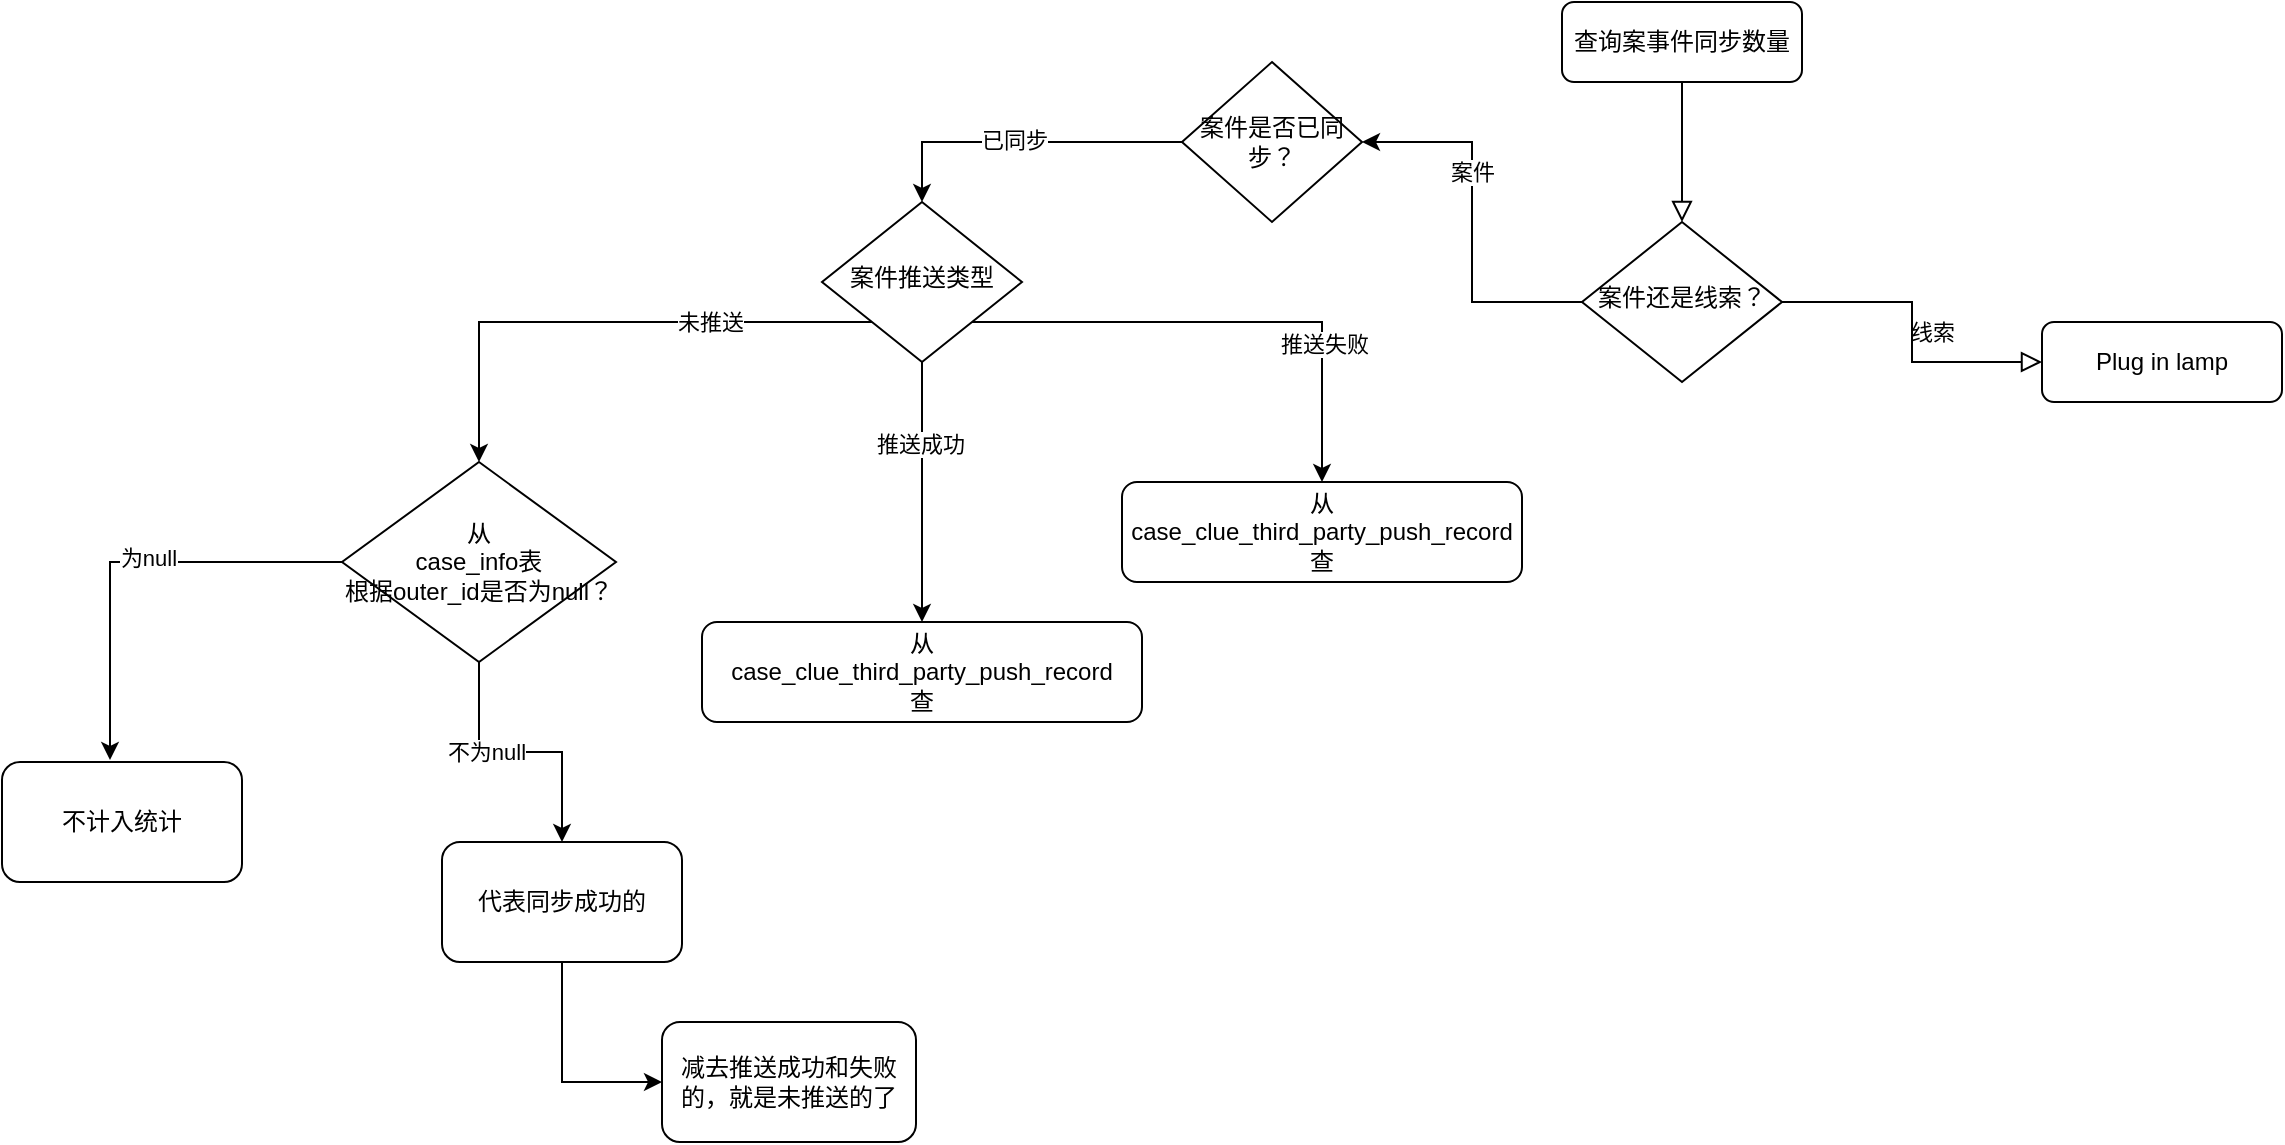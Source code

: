 <mxfile version="14.9.5" type="github">
  <diagram id="C5RBs43oDa-KdzZeNtuy" name="Page-1">
    <mxGraphModel dx="2249" dy="762" grid="1" gridSize="10" guides="1" tooltips="1" connect="1" arrows="1" fold="1" page="1" pageScale="1" pageWidth="827" pageHeight="1169" math="0" shadow="0">
      <root>
        <mxCell id="WIyWlLk6GJQsqaUBKTNV-0" />
        <mxCell id="WIyWlLk6GJQsqaUBKTNV-1" parent="WIyWlLk6GJQsqaUBKTNV-0" />
        <mxCell id="WIyWlLk6GJQsqaUBKTNV-2" value="" style="rounded=0;html=1;jettySize=auto;orthogonalLoop=1;fontSize=11;endArrow=block;endFill=0;endSize=8;strokeWidth=1;shadow=0;labelBackgroundColor=none;edgeStyle=orthogonalEdgeStyle;" parent="WIyWlLk6GJQsqaUBKTNV-1" source="WIyWlLk6GJQsqaUBKTNV-3" target="WIyWlLk6GJQsqaUBKTNV-6" edge="1">
          <mxGeometry relative="1" as="geometry" />
        </mxCell>
        <mxCell id="WIyWlLk6GJQsqaUBKTNV-3" value="查询案事件同步数量" style="rounded=1;whiteSpace=wrap;html=1;fontSize=12;glass=0;strokeWidth=1;shadow=0;" parent="WIyWlLk6GJQsqaUBKTNV-1" vertex="1">
          <mxGeometry x="260" y="10" width="120" height="40" as="geometry" />
        </mxCell>
        <mxCell id="WIyWlLk6GJQsqaUBKTNV-5" value="线索" style="edgeStyle=orthogonalEdgeStyle;rounded=0;html=1;jettySize=auto;orthogonalLoop=1;fontSize=11;endArrow=block;endFill=0;endSize=8;strokeWidth=1;shadow=0;labelBackgroundColor=none;" parent="WIyWlLk6GJQsqaUBKTNV-1" source="WIyWlLk6GJQsqaUBKTNV-6" target="WIyWlLk6GJQsqaUBKTNV-7" edge="1">
          <mxGeometry y="10" relative="1" as="geometry">
            <mxPoint as="offset" />
          </mxGeometry>
        </mxCell>
        <mxCell id="qc2n6iSiD8gnYv0eB-iO-3" style="edgeStyle=orthogonalEdgeStyle;rounded=0;orthogonalLoop=1;jettySize=auto;html=1;entryX=1;entryY=0.5;entryDx=0;entryDy=0;" edge="1" parent="WIyWlLk6GJQsqaUBKTNV-1" source="WIyWlLk6GJQsqaUBKTNV-6" target="qc2n6iSiD8gnYv0eB-iO-16">
          <mxGeometry relative="1" as="geometry">
            <mxPoint x="90" y="220" as="targetPoint" />
          </mxGeometry>
        </mxCell>
        <mxCell id="qc2n6iSiD8gnYv0eB-iO-4" value="案件" style="edgeLabel;html=1;align=center;verticalAlign=middle;resizable=0;points=[];" vertex="1" connectable="0" parent="qc2n6iSiD8gnYv0eB-iO-3">
          <mxGeometry x="0.271" relative="1" as="geometry">
            <mxPoint as="offset" />
          </mxGeometry>
        </mxCell>
        <mxCell id="WIyWlLk6GJQsqaUBKTNV-6" value="案件还是线索？" style="rhombus;whiteSpace=wrap;html=1;shadow=0;fontFamily=Helvetica;fontSize=12;align=center;strokeWidth=1;spacing=6;spacingTop=-4;" parent="WIyWlLk6GJQsqaUBKTNV-1" vertex="1">
          <mxGeometry x="270" y="120" width="100" height="80" as="geometry" />
        </mxCell>
        <mxCell id="WIyWlLk6GJQsqaUBKTNV-7" value="Plug in lamp" style="rounded=1;whiteSpace=wrap;html=1;fontSize=12;glass=0;strokeWidth=1;shadow=0;" parent="WIyWlLk6GJQsqaUBKTNV-1" vertex="1">
          <mxGeometry x="500" y="170" width="120" height="40" as="geometry" />
        </mxCell>
        <mxCell id="qc2n6iSiD8gnYv0eB-iO-6" style="edgeStyle=orthogonalEdgeStyle;rounded=0;orthogonalLoop=1;jettySize=auto;html=1;exitX=0;exitY=1;exitDx=0;exitDy=0;entryX=0.5;entryY=0;entryDx=0;entryDy=0;" edge="1" parent="WIyWlLk6GJQsqaUBKTNV-1" source="WIyWlLk6GJQsqaUBKTNV-10" target="qc2n6iSiD8gnYv0eB-iO-19">
          <mxGeometry relative="1" as="geometry">
            <mxPoint x="-330" y="320" as="targetPoint" />
          </mxGeometry>
        </mxCell>
        <mxCell id="qc2n6iSiD8gnYv0eB-iO-7" value="未推送" style="edgeLabel;html=1;align=center;verticalAlign=middle;resizable=0;points=[];" vertex="1" connectable="0" parent="qc2n6iSiD8gnYv0eB-iO-6">
          <mxGeometry x="-0.388" relative="1" as="geometry">
            <mxPoint as="offset" />
          </mxGeometry>
        </mxCell>
        <mxCell id="qc2n6iSiD8gnYv0eB-iO-8" style="edgeStyle=orthogonalEdgeStyle;rounded=0;orthogonalLoop=1;jettySize=auto;html=1;" edge="1" parent="WIyWlLk6GJQsqaUBKTNV-1" source="WIyWlLk6GJQsqaUBKTNV-10" target="WIyWlLk6GJQsqaUBKTNV-11">
          <mxGeometry relative="1" as="geometry" />
        </mxCell>
        <mxCell id="qc2n6iSiD8gnYv0eB-iO-9" value="推送成功" style="edgeLabel;html=1;align=center;verticalAlign=middle;resizable=0;points=[];" vertex="1" connectable="0" parent="qc2n6iSiD8gnYv0eB-iO-8">
          <mxGeometry x="-0.379" y="-1" relative="1" as="geometry">
            <mxPoint as="offset" />
          </mxGeometry>
        </mxCell>
        <mxCell id="qc2n6iSiD8gnYv0eB-iO-12" style="edgeStyle=orthogonalEdgeStyle;rounded=0;orthogonalLoop=1;jettySize=auto;html=1;exitX=1;exitY=1;exitDx=0;exitDy=0;entryX=0.5;entryY=0;entryDx=0;entryDy=0;" edge="1" parent="WIyWlLk6GJQsqaUBKTNV-1" source="WIyWlLk6GJQsqaUBKTNV-10" target="qc2n6iSiD8gnYv0eB-iO-11">
          <mxGeometry relative="1" as="geometry" />
        </mxCell>
        <mxCell id="qc2n6iSiD8gnYv0eB-iO-13" value="推送失败" style="edgeLabel;html=1;align=center;verticalAlign=middle;resizable=0;points=[];" vertex="1" connectable="0" parent="qc2n6iSiD8gnYv0eB-iO-12">
          <mxGeometry x="0.453" y="1" relative="1" as="geometry">
            <mxPoint as="offset" />
          </mxGeometry>
        </mxCell>
        <mxCell id="WIyWlLk6GJQsqaUBKTNV-10" value="案件推送类型" style="rhombus;whiteSpace=wrap;html=1;shadow=0;fontFamily=Helvetica;fontSize=12;align=center;strokeWidth=1;spacing=6;spacingTop=-4;" parent="WIyWlLk6GJQsqaUBKTNV-1" vertex="1">
          <mxGeometry x="-110" y="110" width="100" height="80" as="geometry" />
        </mxCell>
        <mxCell id="WIyWlLk6GJQsqaUBKTNV-11" value="从&lt;br&gt;case_clue_third_party_push_record&lt;br&gt;查" style="rounded=1;whiteSpace=wrap;html=1;fontSize=12;glass=0;strokeWidth=1;shadow=0;" parent="WIyWlLk6GJQsqaUBKTNV-1" vertex="1">
          <mxGeometry x="-170" y="320" width="220" height="50" as="geometry" />
        </mxCell>
        <mxCell id="qc2n6iSiD8gnYv0eB-iO-11" value="从&lt;br&gt;case_clue_third_party_push_record&lt;br&gt;查" style="rounded=1;whiteSpace=wrap;html=1;" vertex="1" parent="WIyWlLk6GJQsqaUBKTNV-1">
          <mxGeometry x="40" y="250" width="200" height="50" as="geometry" />
        </mxCell>
        <mxCell id="qc2n6iSiD8gnYv0eB-iO-17" style="edgeStyle=orthogonalEdgeStyle;rounded=0;orthogonalLoop=1;jettySize=auto;html=1;entryX=0.5;entryY=0;entryDx=0;entryDy=0;" edge="1" parent="WIyWlLk6GJQsqaUBKTNV-1" source="qc2n6iSiD8gnYv0eB-iO-16" target="WIyWlLk6GJQsqaUBKTNV-10">
          <mxGeometry relative="1" as="geometry" />
        </mxCell>
        <mxCell id="qc2n6iSiD8gnYv0eB-iO-18" value="已同步" style="edgeLabel;html=1;align=center;verticalAlign=middle;resizable=0;points=[];" vertex="1" connectable="0" parent="qc2n6iSiD8gnYv0eB-iO-17">
          <mxGeometry x="0.05" y="-1" relative="1" as="geometry">
            <mxPoint as="offset" />
          </mxGeometry>
        </mxCell>
        <mxCell id="qc2n6iSiD8gnYv0eB-iO-16" value="案件是否已同步？" style="rhombus;whiteSpace=wrap;html=1;" vertex="1" parent="WIyWlLk6GJQsqaUBKTNV-1">
          <mxGeometry x="70" y="40" width="90" height="80" as="geometry" />
        </mxCell>
        <mxCell id="qc2n6iSiD8gnYv0eB-iO-21" style="edgeStyle=orthogonalEdgeStyle;rounded=0;orthogonalLoop=1;jettySize=auto;html=1;entryX=0.45;entryY=-0.017;entryDx=0;entryDy=0;entryPerimeter=0;" edge="1" parent="WIyWlLk6GJQsqaUBKTNV-1" source="qc2n6iSiD8gnYv0eB-iO-19" target="qc2n6iSiD8gnYv0eB-iO-20">
          <mxGeometry relative="1" as="geometry" />
        </mxCell>
        <mxCell id="qc2n6iSiD8gnYv0eB-iO-24" value="为null" style="edgeLabel;html=1;align=center;verticalAlign=middle;resizable=0;points=[];" vertex="1" connectable="0" parent="qc2n6iSiD8gnYv0eB-iO-21">
          <mxGeometry x="-0.092" y="-2" relative="1" as="geometry">
            <mxPoint as="offset" />
          </mxGeometry>
        </mxCell>
        <mxCell id="qc2n6iSiD8gnYv0eB-iO-23" style="edgeStyle=orthogonalEdgeStyle;rounded=0;orthogonalLoop=1;jettySize=auto;html=1;entryX=0.5;entryY=0;entryDx=0;entryDy=0;" edge="1" parent="WIyWlLk6GJQsqaUBKTNV-1" source="qc2n6iSiD8gnYv0eB-iO-19" target="qc2n6iSiD8gnYv0eB-iO-22">
          <mxGeometry relative="1" as="geometry" />
        </mxCell>
        <mxCell id="qc2n6iSiD8gnYv0eB-iO-25" value="不为null" style="edgeLabel;html=1;align=center;verticalAlign=middle;resizable=0;points=[];" vertex="1" connectable="0" parent="qc2n6iSiD8gnYv0eB-iO-23">
          <mxGeometry x="-0.32" y="3" relative="1" as="geometry">
            <mxPoint as="offset" />
          </mxGeometry>
        </mxCell>
        <mxCell id="qc2n6iSiD8gnYv0eB-iO-19" value="&lt;span&gt;从&lt;/span&gt;&lt;br&gt;&lt;span&gt;case_info表&lt;/span&gt;&lt;br&gt;&lt;span&gt;根据outer_id是否为null？&lt;/span&gt;" style="rhombus;whiteSpace=wrap;html=1;" vertex="1" parent="WIyWlLk6GJQsqaUBKTNV-1">
          <mxGeometry x="-350" y="240" width="137" height="100" as="geometry" />
        </mxCell>
        <mxCell id="qc2n6iSiD8gnYv0eB-iO-20" value="不计入统计" style="rounded=1;whiteSpace=wrap;html=1;" vertex="1" parent="WIyWlLk6GJQsqaUBKTNV-1">
          <mxGeometry x="-520" y="390" width="120" height="60" as="geometry" />
        </mxCell>
        <mxCell id="qc2n6iSiD8gnYv0eB-iO-27" style="edgeStyle=orthogonalEdgeStyle;rounded=0;orthogonalLoop=1;jettySize=auto;html=1;entryX=0;entryY=0.5;entryDx=0;entryDy=0;" edge="1" parent="WIyWlLk6GJQsqaUBKTNV-1" source="qc2n6iSiD8gnYv0eB-iO-22" target="qc2n6iSiD8gnYv0eB-iO-26">
          <mxGeometry relative="1" as="geometry" />
        </mxCell>
        <mxCell id="qc2n6iSiD8gnYv0eB-iO-22" value="代表同步成功的" style="rounded=1;whiteSpace=wrap;html=1;" vertex="1" parent="WIyWlLk6GJQsqaUBKTNV-1">
          <mxGeometry x="-300" y="430" width="120" height="60" as="geometry" />
        </mxCell>
        <mxCell id="qc2n6iSiD8gnYv0eB-iO-26" value="减去推送成功和失败的，就是未推送的了" style="rounded=1;whiteSpace=wrap;html=1;" vertex="1" parent="WIyWlLk6GJQsqaUBKTNV-1">
          <mxGeometry x="-190" y="520" width="127" height="60" as="geometry" />
        </mxCell>
      </root>
    </mxGraphModel>
  </diagram>
</mxfile>
